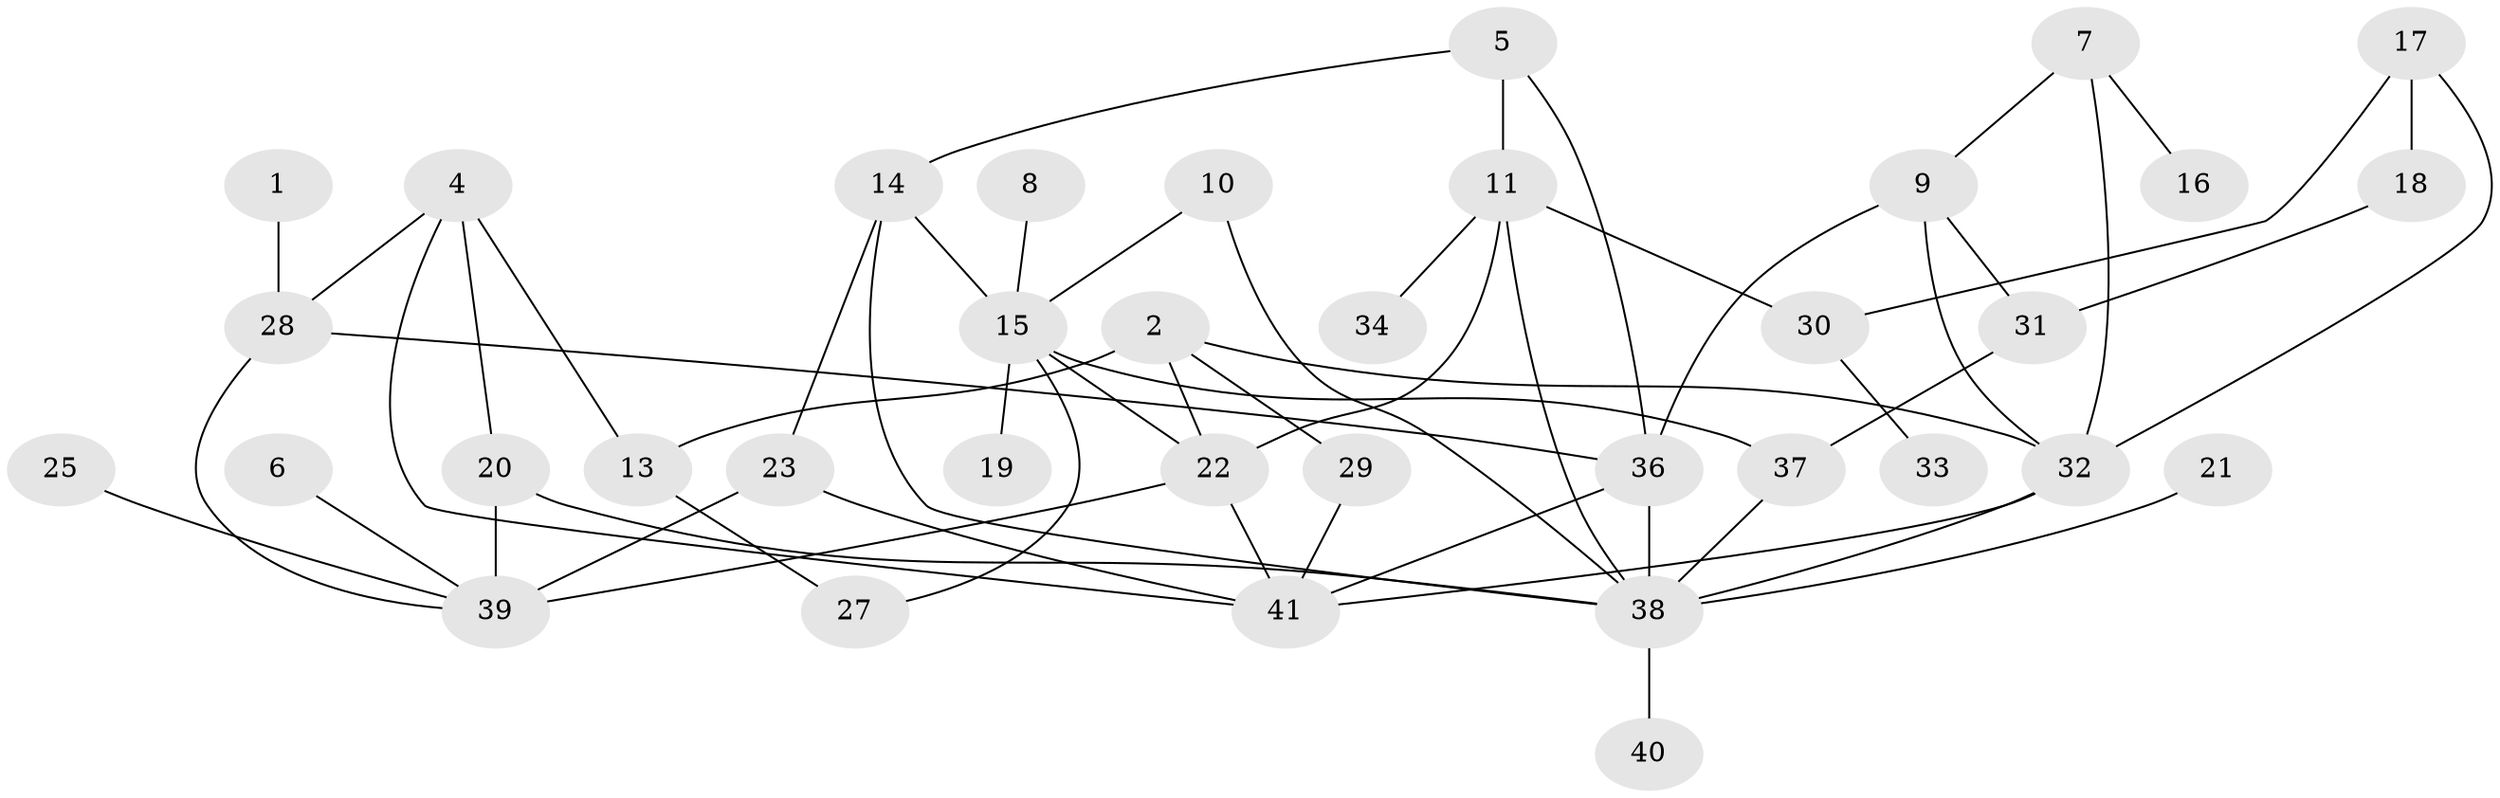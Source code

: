 // original degree distribution, {2: 0.24691358024691357, 3: 0.2345679012345679, 8: 0.024691358024691357, 1: 0.18518518518518517, 5: 0.07407407407407407, 0: 0.06172839506172839, 4: 0.12345679012345678, 6: 0.04938271604938271}
// Generated by graph-tools (version 1.1) at 2025/00/03/09/25 03:00:47]
// undirected, 36 vertices, 57 edges
graph export_dot {
graph [start="1"]
  node [color=gray90,style=filled];
  1;
  2;
  4;
  5;
  6;
  7;
  8;
  9;
  10;
  11;
  13;
  14;
  15;
  16;
  17;
  18;
  19;
  20;
  21;
  22;
  23;
  25;
  27;
  28;
  29;
  30;
  31;
  32;
  33;
  34;
  36;
  37;
  38;
  39;
  40;
  41;
  1 -- 28 [weight=1.0];
  2 -- 13 [weight=1.0];
  2 -- 22 [weight=1.0];
  2 -- 29 [weight=2.0];
  2 -- 32 [weight=1.0];
  4 -- 13 [weight=1.0];
  4 -- 20 [weight=1.0];
  4 -- 28 [weight=1.0];
  4 -- 41 [weight=1.0];
  5 -- 11 [weight=1.0];
  5 -- 14 [weight=1.0];
  5 -- 36 [weight=1.0];
  6 -- 39 [weight=1.0];
  7 -- 9 [weight=1.0];
  7 -- 16 [weight=1.0];
  7 -- 32 [weight=1.0];
  8 -- 15 [weight=1.0];
  9 -- 31 [weight=1.0];
  9 -- 32 [weight=1.0];
  9 -- 36 [weight=2.0];
  10 -- 15 [weight=1.0];
  10 -- 38 [weight=1.0];
  11 -- 22 [weight=1.0];
  11 -- 30 [weight=1.0];
  11 -- 34 [weight=1.0];
  11 -- 38 [weight=1.0];
  13 -- 27 [weight=1.0];
  14 -- 15 [weight=2.0];
  14 -- 23 [weight=1.0];
  14 -- 38 [weight=2.0];
  15 -- 19 [weight=1.0];
  15 -- 22 [weight=1.0];
  15 -- 27 [weight=1.0];
  15 -- 37 [weight=1.0];
  17 -- 18 [weight=1.0];
  17 -- 30 [weight=1.0];
  17 -- 32 [weight=1.0];
  18 -- 31 [weight=1.0];
  20 -- 38 [weight=1.0];
  20 -- 39 [weight=1.0];
  21 -- 38 [weight=1.0];
  22 -- 39 [weight=2.0];
  22 -- 41 [weight=1.0];
  23 -- 39 [weight=1.0];
  23 -- 41 [weight=3.0];
  25 -- 39 [weight=1.0];
  28 -- 36 [weight=1.0];
  28 -- 39 [weight=1.0];
  29 -- 41 [weight=1.0];
  30 -- 33 [weight=1.0];
  31 -- 37 [weight=1.0];
  32 -- 38 [weight=2.0];
  32 -- 41 [weight=3.0];
  36 -- 38 [weight=3.0];
  36 -- 41 [weight=1.0];
  37 -- 38 [weight=1.0];
  38 -- 40 [weight=1.0];
}
